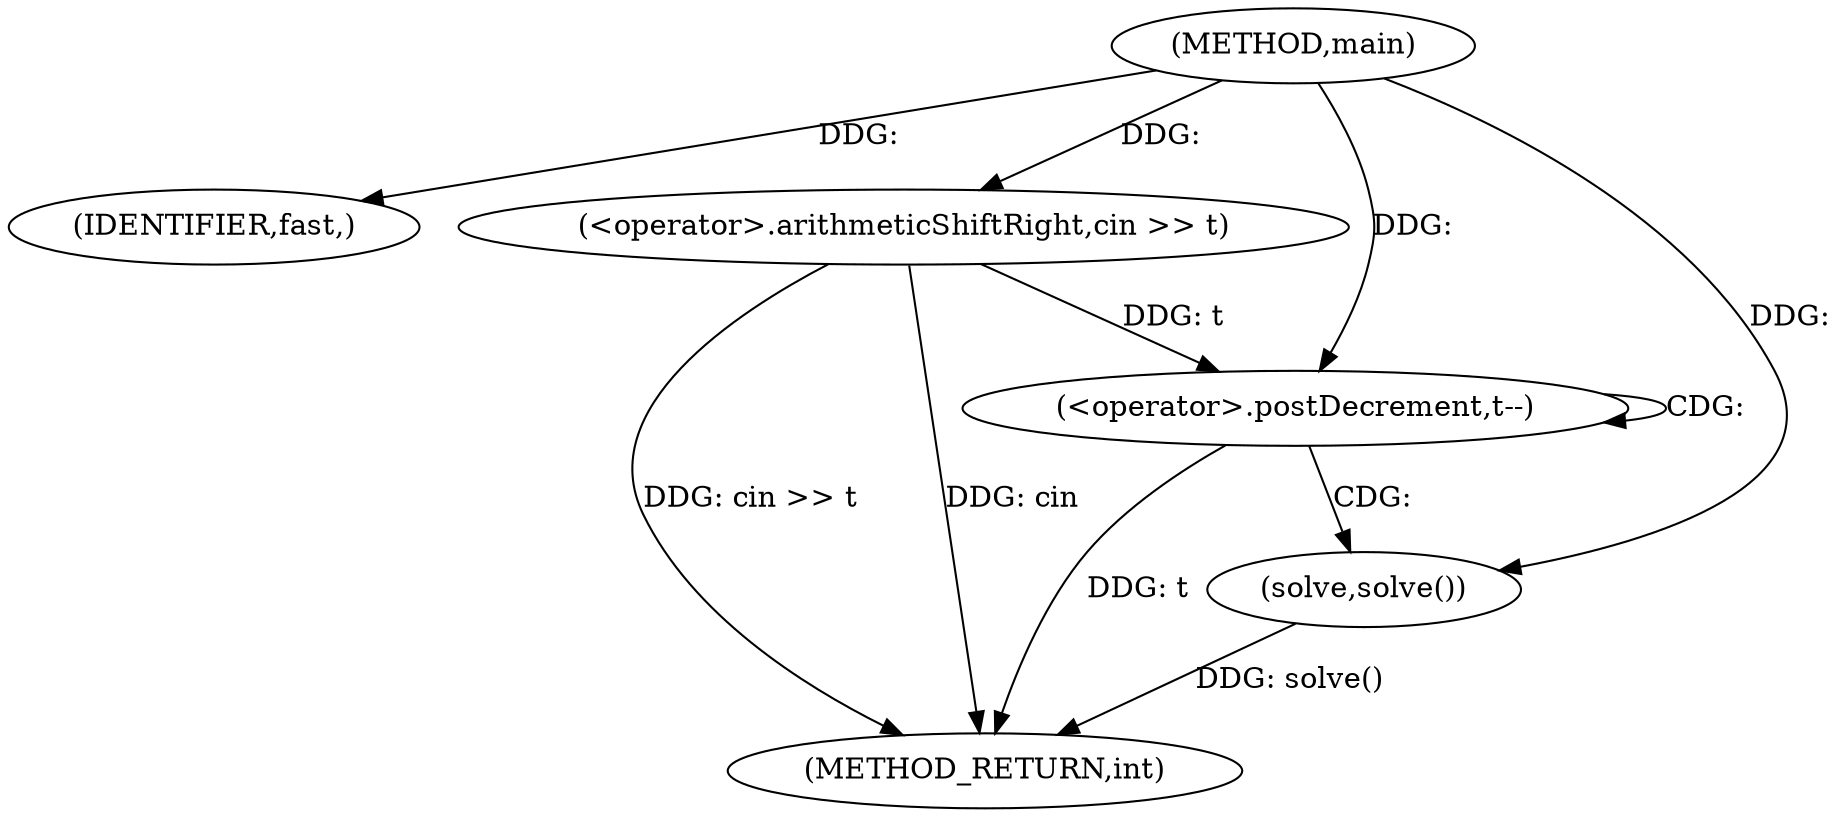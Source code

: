 digraph "main" {  
"1000340" [label = "(METHOD,main)" ]
"1000352" [label = "(METHOD_RETURN,int)" ]
"1000342" [label = "(IDENTIFIER,fast,)" ]
"1000344" [label = "(<operator>.arithmeticShiftRight,cin >> t)" ]
"1000348" [label = "(<operator>.postDecrement,t--)" ]
"1000351" [label = "(solve,solve())" ]
  "1000344" -> "1000352"  [ label = "DDG: cin >> t"] 
  "1000348" -> "1000352"  [ label = "DDG: t"] 
  "1000351" -> "1000352"  [ label = "DDG: solve()"] 
  "1000344" -> "1000352"  [ label = "DDG: cin"] 
  "1000340" -> "1000342"  [ label = "DDG: "] 
  "1000340" -> "1000344"  [ label = "DDG: "] 
  "1000344" -> "1000348"  [ label = "DDG: t"] 
  "1000340" -> "1000348"  [ label = "DDG: "] 
  "1000340" -> "1000351"  [ label = "DDG: "] 
  "1000348" -> "1000351"  [ label = "CDG: "] 
  "1000348" -> "1000348"  [ label = "CDG: "] 
}
